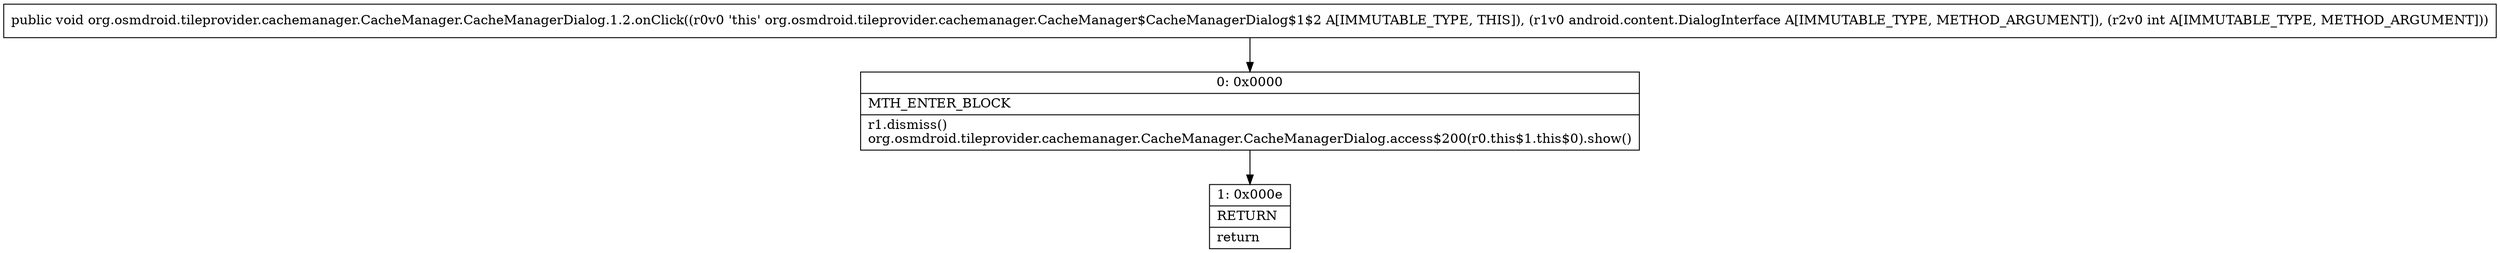 digraph "CFG fororg.osmdroid.tileprovider.cachemanager.CacheManager.CacheManagerDialog.1.2.onClick(Landroid\/content\/DialogInterface;I)V" {
Node_0 [shape=record,label="{0\:\ 0x0000|MTH_ENTER_BLOCK\l|r1.dismiss()\lorg.osmdroid.tileprovider.cachemanager.CacheManager.CacheManagerDialog.access$200(r0.this$1.this$0).show()\l}"];
Node_1 [shape=record,label="{1\:\ 0x000e|RETURN\l|return\l}"];
MethodNode[shape=record,label="{public void org.osmdroid.tileprovider.cachemanager.CacheManager.CacheManagerDialog.1.2.onClick((r0v0 'this' org.osmdroid.tileprovider.cachemanager.CacheManager$CacheManagerDialog$1$2 A[IMMUTABLE_TYPE, THIS]), (r1v0 android.content.DialogInterface A[IMMUTABLE_TYPE, METHOD_ARGUMENT]), (r2v0 int A[IMMUTABLE_TYPE, METHOD_ARGUMENT])) }"];
MethodNode -> Node_0;
Node_0 -> Node_1;
}

